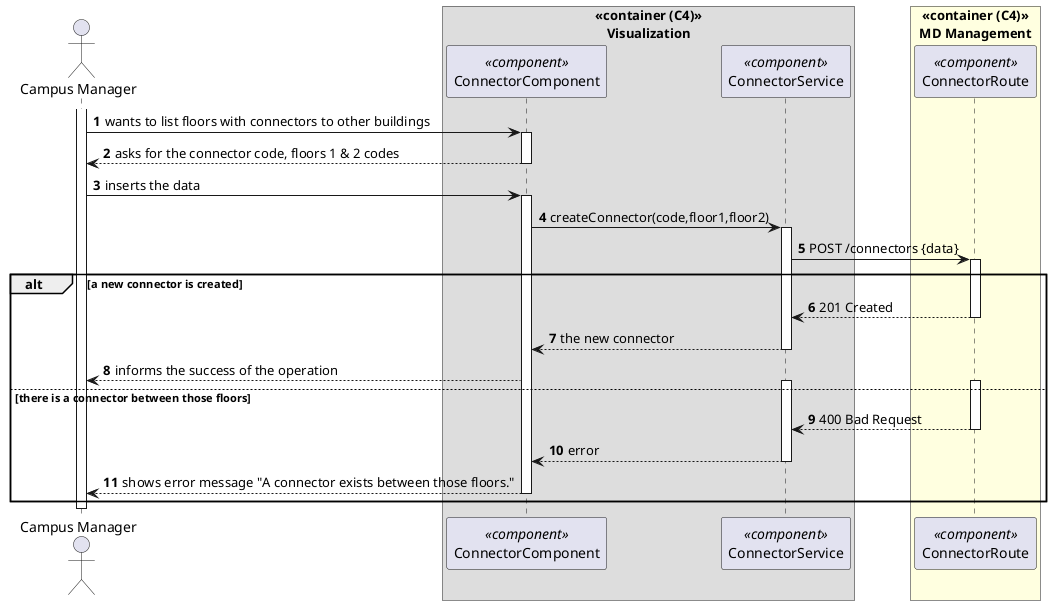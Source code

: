 @startuml process-view
autonumber
skinparam DefaultTextAlignment<<center>> center

actor CM as "Campus Manager"

box "«container (C4)»\nVisualization" <<center>>
  participant C as "ConnectorComponent" <<component>>
  participant SVC as "ConnectorService" <<component>>
end box

box "«container (C4)»\n MD Management " <<center>>#LightYellow
  participant ROUTE as "ConnectorRoute" <<component>>
end box

activate CM

CM -> C : wants to list floors with connectors to other buildings
activate C

CM <-- C : asks for the connector code, floors 1 & 2 codes
deactivate C

CM -> C : inserts the data
activate C

C -> SVC : createConnector(code,floor1,floor2)
activate SVC

SVC -> ROUTE : POST /connectors {data}
activate ROUTE

alt a new connector is created
  SVC <-- ROUTE : 201 Created
  deactivate ROUTE

  C <-- SVC : the new connector
  deactivate SVC

  CM <-- C : informs the success of the operation
else there is a connector between those floors
  activate SVC
  activate ROUTE

  SVC <-- ROUTE : 400 Bad Request
  deactivate ROUTE

  C <-- SVC : error
  deactivate SVC

  CM <-- C : shows error message "A connector exists between those floors."
  deactivate C
end

deactivate CM

@enduml
